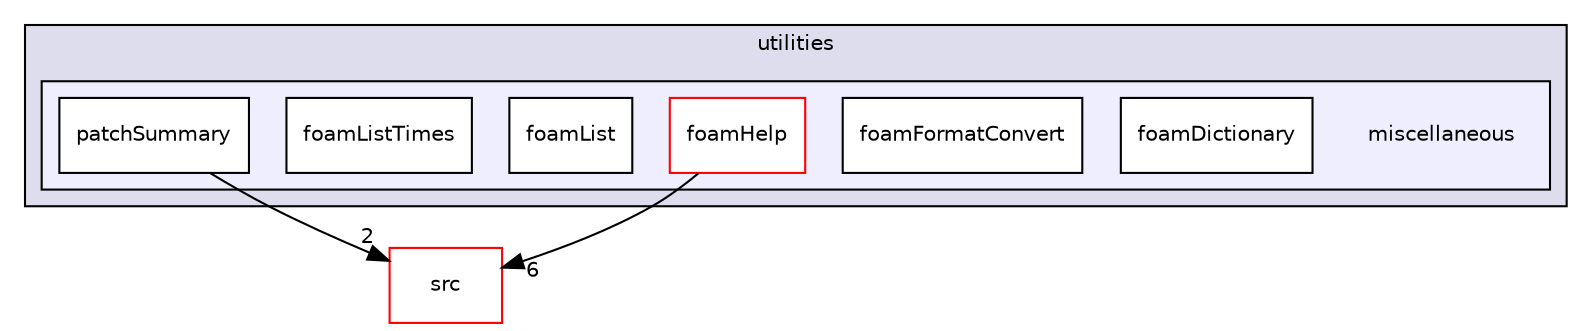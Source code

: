 digraph "applications/utilities/miscellaneous" {
  bgcolor=transparent;
  compound=true
  node [ fontsize="10", fontname="Helvetica"];
  edge [ labelfontsize="10", labelfontname="Helvetica"];
  subgraph clusterdir_a740ba71acc8f57051af57c325cf1aa6 {
    graph [ bgcolor="#ddddee", pencolor="black", label="utilities" fontname="Helvetica", fontsize="10", URL="dir_a740ba71acc8f57051af57c325cf1aa6.html"]
  subgraph clusterdir_3210494cbdf79b7f44b411965daadab0 {
    graph [ bgcolor="#eeeeff", pencolor="black", label="" URL="dir_3210494cbdf79b7f44b411965daadab0.html"];
    dir_3210494cbdf79b7f44b411965daadab0 [shape=plaintext label="miscellaneous"];
    dir_8bb5a17e47d892a2980f5223b8b60721 [shape=box label="foamDictionary" color="black" fillcolor="white" style="filled" URL="dir_8bb5a17e47d892a2980f5223b8b60721.html"];
    dir_2020bc9d02c2226b7cafa9649829dc89 [shape=box label="foamFormatConvert" color="black" fillcolor="white" style="filled" URL="dir_2020bc9d02c2226b7cafa9649829dc89.html"];
    dir_e9b197d08dffbad36b1bd7288f9a5cd0 [shape=box label="foamHelp" color="red" fillcolor="white" style="filled" URL="dir_e9b197d08dffbad36b1bd7288f9a5cd0.html"];
    dir_a3819577ab89b631ffcc40864fdd4a2d [shape=box label="foamList" color="black" fillcolor="white" style="filled" URL="dir_a3819577ab89b631ffcc40864fdd4a2d.html"];
    dir_26cb98393718a0b1c9c8e2a5f7920694 [shape=box label="foamListTimes" color="black" fillcolor="white" style="filled" URL="dir_26cb98393718a0b1c9c8e2a5f7920694.html"];
    dir_eaf807ee741540255625ab4a69dd4a84 [shape=box label="patchSummary" color="black" fillcolor="white" style="filled" URL="dir_eaf807ee741540255625ab4a69dd4a84.html"];
  }
  }
  dir_68267d1309a1af8e8297ef4c3efbcdba [shape=box label="src" color="red" URL="dir_68267d1309a1af8e8297ef4c3efbcdba.html"];
  dir_eaf807ee741540255625ab4a69dd4a84->dir_68267d1309a1af8e8297ef4c3efbcdba [headlabel="2", labeldistance=1.5 headhref="dir_000617_000711.html"];
  dir_e9b197d08dffbad36b1bd7288f9a5cd0->dir_68267d1309a1af8e8297ef4c3efbcdba [headlabel="6", labeldistance=1.5 headhref="dir_000609_000711.html"];
}

